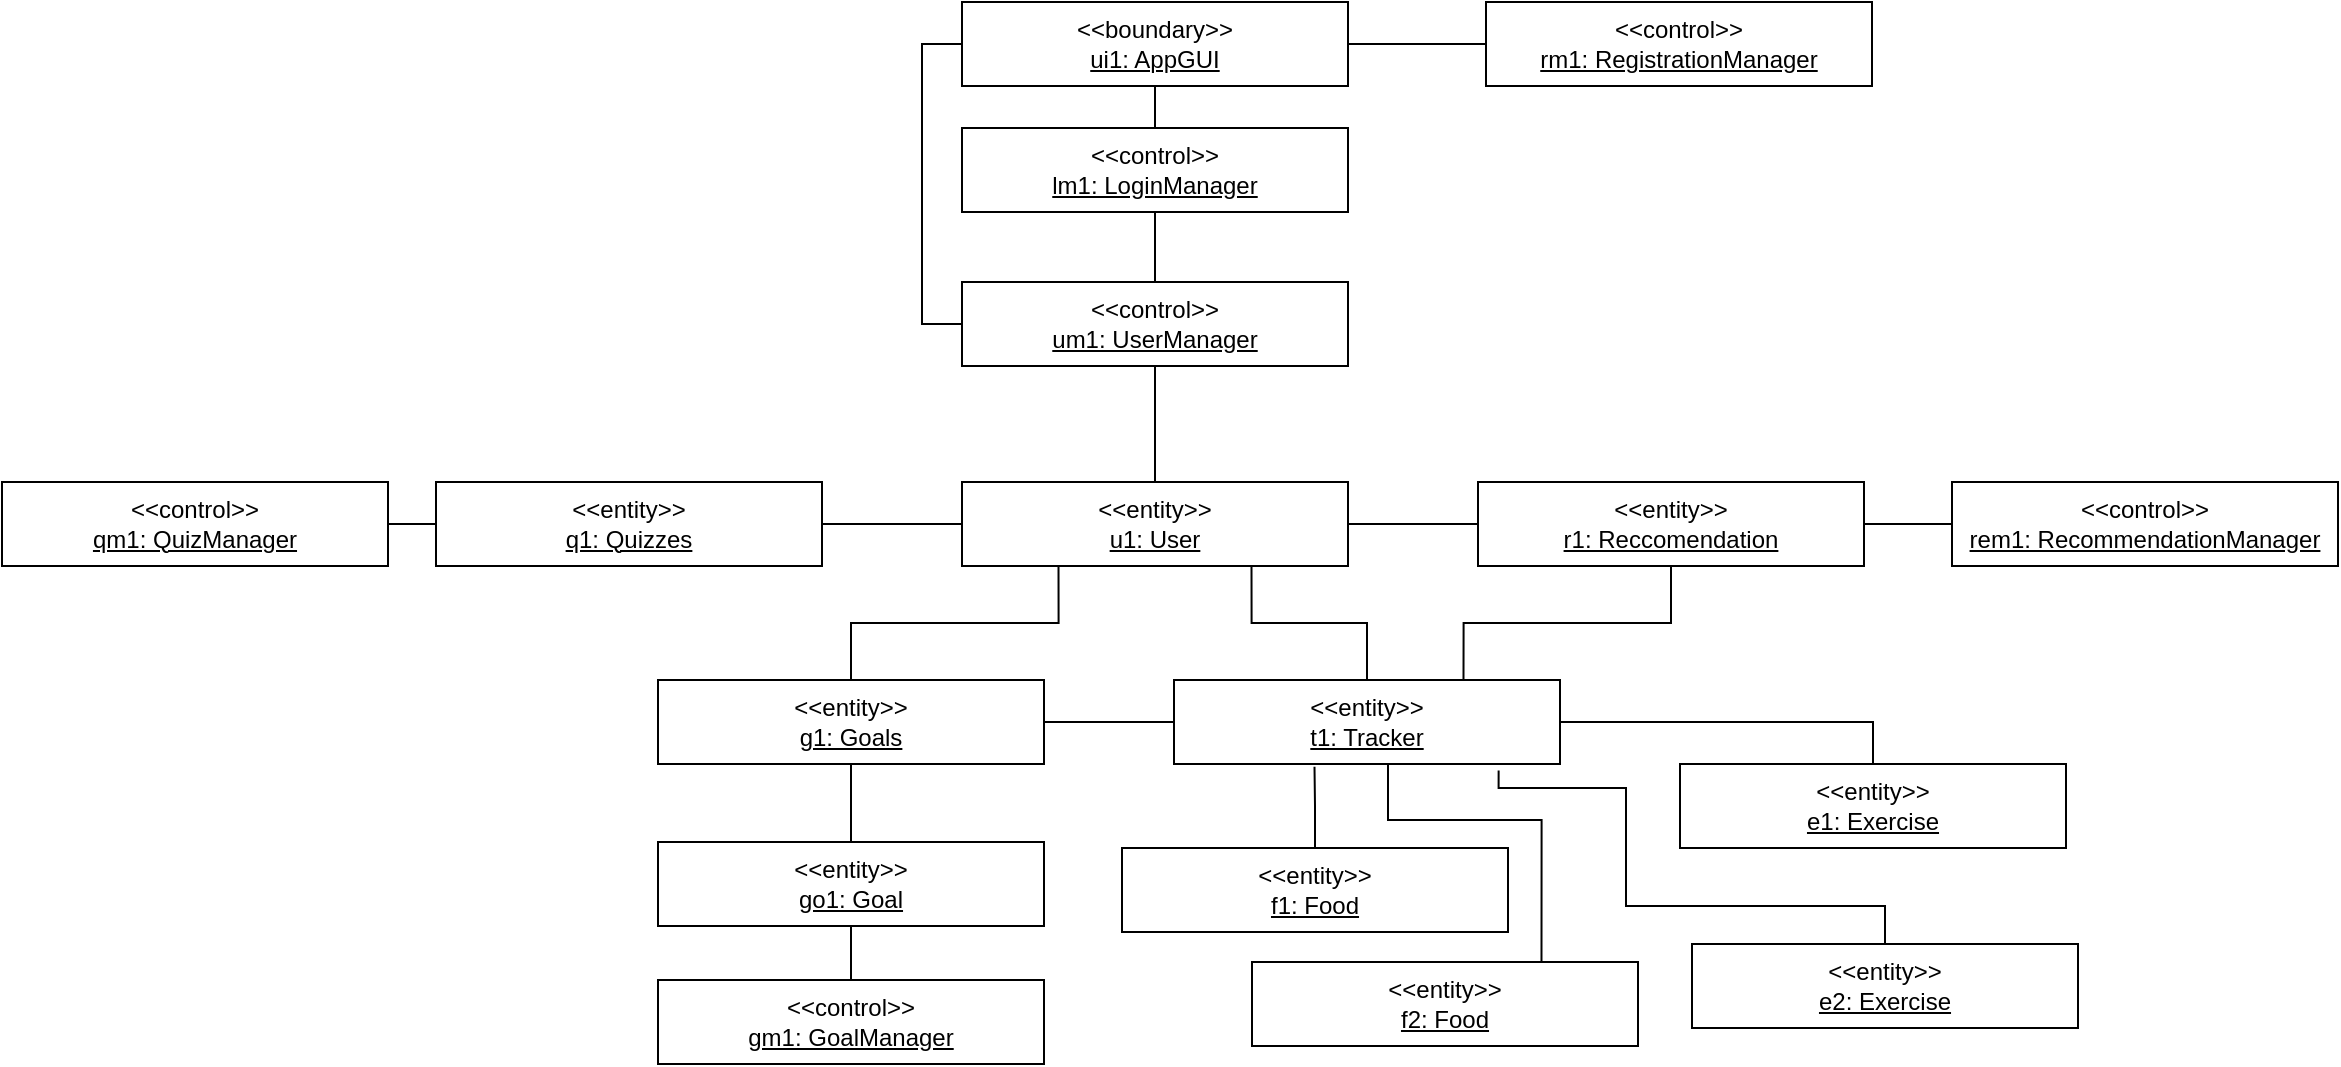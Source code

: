 <mxfile version="20.7.2" type="github">
  <diagram id="EiKqst9jLAIHCGcdTzY0" name="Page-1">
    <mxGraphModel dx="2904" dy="1087" grid="0" gridSize="10" guides="1" tooltips="1" connect="1" arrows="1" fold="1" page="0" pageScale="1" pageWidth="827" pageHeight="1169" math="0" shadow="0">
      <root>
        <mxCell id="0" />
        <mxCell id="1" parent="0" />
        <mxCell id="rKZdtvzu7mOuL-7KmJ7D-5" style="edgeStyle=orthogonalEdgeStyle;rounded=0;orthogonalLoop=1;jettySize=auto;html=1;entryX=0;entryY=0.5;entryDx=0;entryDy=0;exitX=0;exitY=0.5;exitDx=0;exitDy=0;endArrow=none;endFill=0;" edge="1" parent="1" source="NmGkp7Qkor2hBswFrCYM-1" target="NmGkp7Qkor2hBswFrCYM-2">
          <mxGeometry relative="1" as="geometry" />
        </mxCell>
        <mxCell id="NmGkp7Qkor2hBswFrCYM-1" value="&amp;lt;&amp;lt;boundary&amp;gt;&amp;gt;&lt;br&gt;&lt;u&gt;ui1: AppGUI&lt;/u&gt;" style="rounded=0;whiteSpace=wrap;html=1;" parent="1" vertex="1">
          <mxGeometry x="-1008" y="-28" width="193" height="42" as="geometry" />
        </mxCell>
        <mxCell id="NmGkp7Qkor2hBswFrCYM-23" value="" style="edgeStyle=orthogonalEdgeStyle;rounded=0;orthogonalLoop=1;jettySize=auto;html=1;endArrow=none;endFill=0;" parent="1" source="NmGkp7Qkor2hBswFrCYM-2" target="NmGkp7Qkor2hBswFrCYM-22" edge="1">
          <mxGeometry relative="1" as="geometry" />
        </mxCell>
        <mxCell id="NmGkp7Qkor2hBswFrCYM-35" style="edgeStyle=orthogonalEdgeStyle;rounded=0;orthogonalLoop=1;jettySize=auto;html=1;endArrow=none;endFill=0;" parent="1" source="NmGkp7Qkor2hBswFrCYM-2" target="NmGkp7Qkor2hBswFrCYM-1" edge="1">
          <mxGeometry relative="1" as="geometry" />
        </mxCell>
        <mxCell id="NmGkp7Qkor2hBswFrCYM-2" value="&amp;lt;&amp;lt;control&amp;gt;&amp;gt;&lt;br&gt;&lt;u&gt;um1: UserManager&lt;/u&gt;" style="rounded=0;whiteSpace=wrap;html=1;" parent="1" vertex="1">
          <mxGeometry x="-1008" y="112" width="193" height="42" as="geometry" />
        </mxCell>
        <mxCell id="NmGkp7Qkor2hBswFrCYM-36" style="edgeStyle=orthogonalEdgeStyle;rounded=0;orthogonalLoop=1;jettySize=auto;html=1;endArrow=none;endFill=0;" parent="1" source="NmGkp7Qkor2hBswFrCYM-16" target="NmGkp7Qkor2hBswFrCYM-1" edge="1">
          <mxGeometry relative="1" as="geometry" />
        </mxCell>
        <mxCell id="NmGkp7Qkor2hBswFrCYM-16" value="&amp;lt;&amp;lt;control&amp;gt;&amp;gt;&lt;br&gt;&lt;u&gt;rm1: RegistrationManager&lt;/u&gt;" style="rounded=0;whiteSpace=wrap;html=1;" parent="1" vertex="1">
          <mxGeometry x="-746" y="-28" width="193" height="42" as="geometry" />
        </mxCell>
        <mxCell id="NmGkp7Qkor2hBswFrCYM-22" value="&amp;lt;&amp;lt;entity&amp;gt;&amp;gt;&lt;br&gt;&lt;u&gt;u1: User&lt;/u&gt;" style="rounded=0;whiteSpace=wrap;html=1;" parent="1" vertex="1">
          <mxGeometry x="-1008" y="212" width="193" height="42" as="geometry" />
        </mxCell>
        <mxCell id="NmGkp7Qkor2hBswFrCYM-41" value="" style="edgeStyle=orthogonalEdgeStyle;rounded=0;orthogonalLoop=1;jettySize=auto;html=1;endArrow=none;endFill=0;exitX=0;exitY=0.5;exitDx=0;exitDy=0;" parent="1" source="NmGkp7Qkor2hBswFrCYM-24" target="NmGkp7Qkor2hBswFrCYM-27" edge="1">
          <mxGeometry relative="1" as="geometry" />
        </mxCell>
        <mxCell id="NmGkp7Qkor2hBswFrCYM-63" style="edgeStyle=orthogonalEdgeStyle;rounded=0;orthogonalLoop=1;jettySize=auto;html=1;entryX=0;entryY=0.5;entryDx=0;entryDy=0;endArrow=none;endFill=0;" parent="1" source="NmGkp7Qkor2hBswFrCYM-24" target="NmGkp7Qkor2hBswFrCYM-22" edge="1">
          <mxGeometry relative="1" as="geometry" />
        </mxCell>
        <mxCell id="NmGkp7Qkor2hBswFrCYM-24" value="&amp;lt;&amp;lt;entity&amp;gt;&amp;gt;&lt;br&gt;&lt;u&gt;q1: Quizzes&lt;/u&gt;" style="rounded=0;whiteSpace=wrap;html=1;" parent="1" vertex="1">
          <mxGeometry x="-1271" y="212" width="193" height="42" as="geometry" />
        </mxCell>
        <mxCell id="NmGkp7Qkor2hBswFrCYM-27" value="&amp;lt;&amp;lt;control&amp;gt;&amp;gt;&lt;br&gt;&lt;u&gt;qm1: QuizManager&lt;/u&gt;" style="rounded=0;whiteSpace=wrap;html=1;" parent="1" vertex="1">
          <mxGeometry x="-1488" y="212" width="193" height="42" as="geometry" />
        </mxCell>
        <mxCell id="NmGkp7Qkor2hBswFrCYM-64" style="edgeStyle=orthogonalEdgeStyle;rounded=0;orthogonalLoop=1;jettySize=auto;html=1;entryX=0.75;entryY=1;entryDx=0;entryDy=0;endArrow=none;endFill=0;" parent="1" source="NmGkp7Qkor2hBswFrCYM-29" target="NmGkp7Qkor2hBswFrCYM-22" edge="1">
          <mxGeometry relative="1" as="geometry" />
        </mxCell>
        <mxCell id="NmGkp7Qkor2hBswFrCYM-66" style="edgeStyle=orthogonalEdgeStyle;rounded=0;orthogonalLoop=1;jettySize=auto;html=1;entryX=0.5;entryY=0;entryDx=0;entryDy=0;endArrow=none;endFill=0;" parent="1" source="NmGkp7Qkor2hBswFrCYM-29" target="NmGkp7Qkor2hBswFrCYM-59" edge="1">
          <mxGeometry relative="1" as="geometry" />
        </mxCell>
        <mxCell id="NmGkp7Qkor2hBswFrCYM-29" value="&amp;lt;&amp;lt;entity&amp;gt;&amp;gt;&lt;br&gt;&lt;u&gt;t1: Tracker&lt;/u&gt;" style="rounded=0;whiteSpace=wrap;html=1;" parent="1" vertex="1">
          <mxGeometry x="-902" y="311" width="193" height="42" as="geometry" />
        </mxCell>
        <mxCell id="NmGkp7Qkor2hBswFrCYM-42" value="" style="edgeStyle=orthogonalEdgeStyle;rounded=0;orthogonalLoop=1;jettySize=auto;html=1;endArrow=none;endFill=0;" parent="1" source="NmGkp7Qkor2hBswFrCYM-30" target="NmGkp7Qkor2hBswFrCYM-31" edge="1">
          <mxGeometry relative="1" as="geometry" />
        </mxCell>
        <mxCell id="NmGkp7Qkor2hBswFrCYM-56" value="" style="edgeStyle=orthogonalEdgeStyle;rounded=0;orthogonalLoop=1;jettySize=auto;html=1;endArrow=none;endFill=0;" parent="1" source="NmGkp7Qkor2hBswFrCYM-30" target="NmGkp7Qkor2hBswFrCYM-29" edge="1">
          <mxGeometry relative="1" as="geometry" />
        </mxCell>
        <mxCell id="NmGkp7Qkor2hBswFrCYM-65" style="edgeStyle=orthogonalEdgeStyle;rounded=0;orthogonalLoop=1;jettySize=auto;html=1;entryX=0.25;entryY=1;entryDx=0;entryDy=0;endArrow=none;endFill=0;" parent="1" source="NmGkp7Qkor2hBswFrCYM-30" target="NmGkp7Qkor2hBswFrCYM-22" edge="1">
          <mxGeometry relative="1" as="geometry" />
        </mxCell>
        <mxCell id="NmGkp7Qkor2hBswFrCYM-30" value="&amp;lt;&amp;lt;entity&amp;gt;&amp;gt;&lt;br&gt;&lt;u&gt;g1: Goals&lt;/u&gt;" style="rounded=0;whiteSpace=wrap;html=1;" parent="1" vertex="1">
          <mxGeometry x="-1160" y="311" width="193" height="42" as="geometry" />
        </mxCell>
        <mxCell id="NmGkp7Qkor2hBswFrCYM-31" value="&amp;lt;&amp;lt;entity&amp;gt;&amp;gt;&lt;br&gt;&lt;u&gt;go1: Goal&lt;/u&gt;" style="rounded=0;whiteSpace=wrap;html=1;" parent="1" vertex="1">
          <mxGeometry x="-1160" y="392" width="193" height="42" as="geometry" />
        </mxCell>
        <mxCell id="NmGkp7Qkor2hBswFrCYM-53" value="" style="edgeStyle=orthogonalEdgeStyle;rounded=0;orthogonalLoop=1;jettySize=auto;html=1;endArrow=none;endFill=0;" parent="1" source="NmGkp7Qkor2hBswFrCYM-32" target="NmGkp7Qkor2hBswFrCYM-50" edge="1">
          <mxGeometry relative="1" as="geometry" />
        </mxCell>
        <mxCell id="NmGkp7Qkor2hBswFrCYM-61" style="edgeStyle=orthogonalEdgeStyle;rounded=0;orthogonalLoop=1;jettySize=auto;html=1;entryX=0.75;entryY=0;entryDx=0;entryDy=0;endArrow=none;endFill=0;exitX=0.5;exitY=1;exitDx=0;exitDy=0;" parent="1" source="NmGkp7Qkor2hBswFrCYM-32" target="NmGkp7Qkor2hBswFrCYM-29" edge="1">
          <mxGeometry relative="1" as="geometry" />
        </mxCell>
        <mxCell id="NmGkp7Qkor2hBswFrCYM-62" style="edgeStyle=orthogonalEdgeStyle;rounded=0;orthogonalLoop=1;jettySize=auto;html=1;entryX=1;entryY=0.5;entryDx=0;entryDy=0;endArrow=none;endFill=0;" parent="1" source="NmGkp7Qkor2hBswFrCYM-32" target="NmGkp7Qkor2hBswFrCYM-22" edge="1">
          <mxGeometry relative="1" as="geometry" />
        </mxCell>
        <mxCell id="NmGkp7Qkor2hBswFrCYM-32" value="&amp;lt;&amp;lt;entity&amp;gt;&amp;gt;&lt;br&gt;&lt;u&gt;r1: Reccomendation&lt;/u&gt;" style="rounded=0;whiteSpace=wrap;html=1;" parent="1" vertex="1">
          <mxGeometry x="-750" y="212" width="193" height="42" as="geometry" />
        </mxCell>
        <mxCell id="NmGkp7Qkor2hBswFrCYM-49" value="" style="edgeStyle=orthogonalEdgeStyle;rounded=0;orthogonalLoop=1;jettySize=auto;html=1;endArrow=none;endFill=0;" parent="1" source="NmGkp7Qkor2hBswFrCYM-48" target="NmGkp7Qkor2hBswFrCYM-31" edge="1">
          <mxGeometry relative="1" as="geometry" />
        </mxCell>
        <mxCell id="NmGkp7Qkor2hBswFrCYM-48" value="&amp;lt;&amp;lt;control&amp;gt;&amp;gt;&lt;br&gt;&lt;u&gt;gm1: GoalManager&lt;/u&gt;" style="rounded=0;whiteSpace=wrap;html=1;" parent="1" vertex="1">
          <mxGeometry x="-1160" y="461" width="193" height="42" as="geometry" />
        </mxCell>
        <mxCell id="NmGkp7Qkor2hBswFrCYM-50" value="&amp;lt;&amp;lt;control&amp;gt;&amp;gt;&lt;br&gt;&lt;u&gt;rem1: RecommendationManager&lt;/u&gt;" style="rounded=0;whiteSpace=wrap;html=1;" parent="1" vertex="1">
          <mxGeometry x="-513" y="212" width="193" height="42" as="geometry" />
        </mxCell>
        <mxCell id="NmGkp7Qkor2hBswFrCYM-71" style="edgeStyle=orthogonalEdgeStyle;rounded=0;orthogonalLoop=1;jettySize=auto;html=1;entryX=0.364;entryY=1.034;entryDx=0;entryDy=0;entryPerimeter=0;endArrow=none;endFill=0;" parent="1" source="NmGkp7Qkor2hBswFrCYM-57" target="NmGkp7Qkor2hBswFrCYM-29" edge="1">
          <mxGeometry relative="1" as="geometry" />
        </mxCell>
        <mxCell id="NmGkp7Qkor2hBswFrCYM-57" value="&amp;lt;&amp;lt;entity&amp;gt;&amp;gt;&lt;br&gt;&lt;u&gt;f1: Food&lt;/u&gt;" style="rounded=0;whiteSpace=wrap;html=1;" parent="1" vertex="1">
          <mxGeometry x="-928" y="395" width="193" height="42" as="geometry" />
        </mxCell>
        <mxCell id="NmGkp7Qkor2hBswFrCYM-70" style="edgeStyle=orthogonalEdgeStyle;rounded=0;orthogonalLoop=1;jettySize=auto;html=1;entryX=0.75;entryY=1;entryDx=0;entryDy=0;endArrow=none;endFill=0;exitX=0.75;exitY=0;exitDx=0;exitDy=0;" parent="1" source="NmGkp7Qkor2hBswFrCYM-58" target="NmGkp7Qkor2hBswFrCYM-29" edge="1">
          <mxGeometry relative="1" as="geometry">
            <Array as="points">
              <mxPoint x="-718" y="381" />
              <mxPoint x="-795" y="381" />
              <mxPoint x="-795" y="353" />
            </Array>
          </mxGeometry>
        </mxCell>
        <mxCell id="NmGkp7Qkor2hBswFrCYM-58" value="&amp;lt;&amp;lt;entity&amp;gt;&amp;gt;&lt;br&gt;&lt;u&gt;f2: Food&lt;/u&gt;" style="rounded=0;whiteSpace=wrap;html=1;" parent="1" vertex="1">
          <mxGeometry x="-863" y="452" width="193" height="42" as="geometry" />
        </mxCell>
        <mxCell id="NmGkp7Qkor2hBswFrCYM-59" value="&amp;lt;&amp;lt;entity&amp;gt;&amp;gt;&lt;br&gt;&lt;u&gt;e1: Exercise&lt;/u&gt;" style="rounded=0;whiteSpace=wrap;html=1;" parent="1" vertex="1">
          <mxGeometry x="-649" y="353" width="193" height="42" as="geometry" />
        </mxCell>
        <mxCell id="NmGkp7Qkor2hBswFrCYM-72" style="edgeStyle=orthogonalEdgeStyle;rounded=0;orthogonalLoop=1;jettySize=auto;html=1;entryX=0.841;entryY=1.076;entryDx=0;entryDy=0;endArrow=none;endFill=0;entryPerimeter=0;" parent="1" source="NmGkp7Qkor2hBswFrCYM-60" target="NmGkp7Qkor2hBswFrCYM-29" edge="1">
          <mxGeometry relative="1" as="geometry">
            <Array as="points">
              <mxPoint x="-546" y="424" />
              <mxPoint x="-676" y="424" />
              <mxPoint x="-676" y="365" />
              <mxPoint x="-740" y="365" />
            </Array>
          </mxGeometry>
        </mxCell>
        <mxCell id="NmGkp7Qkor2hBswFrCYM-60" value="&amp;lt;&amp;lt;entity&amp;gt;&amp;gt;&lt;br&gt;&lt;u&gt;e2: Exercise&lt;/u&gt;" style="rounded=0;whiteSpace=wrap;html=1;" parent="1" vertex="1">
          <mxGeometry x="-643" y="443" width="193" height="42" as="geometry" />
        </mxCell>
        <mxCell id="rKZdtvzu7mOuL-7KmJ7D-4" value="&amp;lt;&amp;lt;control&amp;gt;&amp;gt;&lt;br&gt;&lt;u&gt;lm1: LoginManager&lt;/u&gt;" style="rounded=0;whiteSpace=wrap;html=1;" vertex="1" parent="1">
          <mxGeometry x="-1008" y="35" width="193" height="42" as="geometry" />
        </mxCell>
      </root>
    </mxGraphModel>
  </diagram>
</mxfile>

